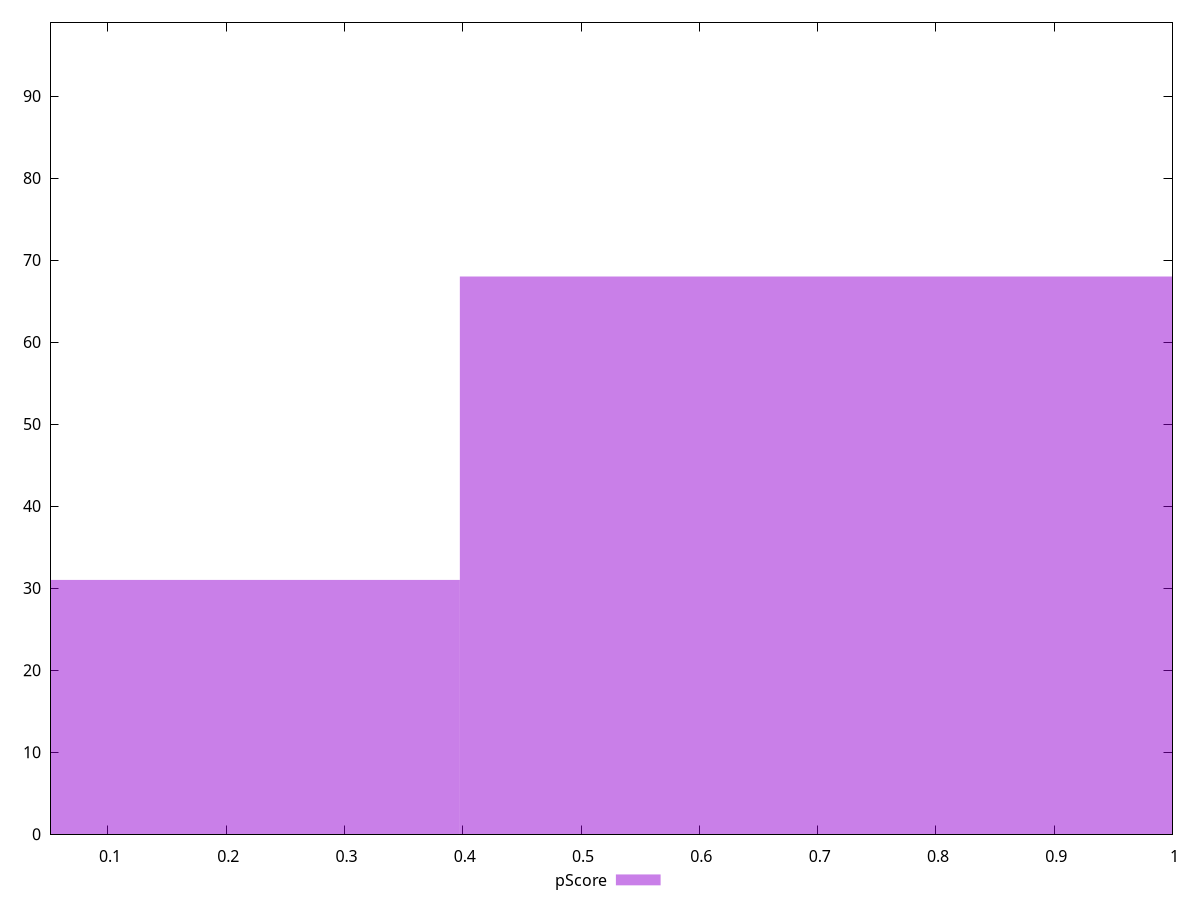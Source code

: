 reset

$pScore <<EOF
0 31
0.7950708525872061 68
EOF

set key outside below
set boxwidth 0.7950708525872061
set xrange [0.05105646074598846:1]
set yrange [0:99]
set trange [0:99]
set style fill transparent solid 0.5 noborder
set terminal svg size 640, 490 enhanced background rgb 'white'
set output "reports/report_00027_2021-02-24T12-40-31.850Z/total-blocking-time/samples/card/pScore/histogram.svg"

plot $pScore title "pScore" with boxes

reset
